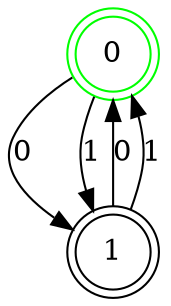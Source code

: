 digraph {
	node [color=green shape=doublecircle]
	0
	node [color=black shape=doublecircle]
	1
	0 -> 1 [label=0]
	0 -> 1 [label=1]
	1 -> 0 [label=0]
	1 -> 0 [label=1]
}
